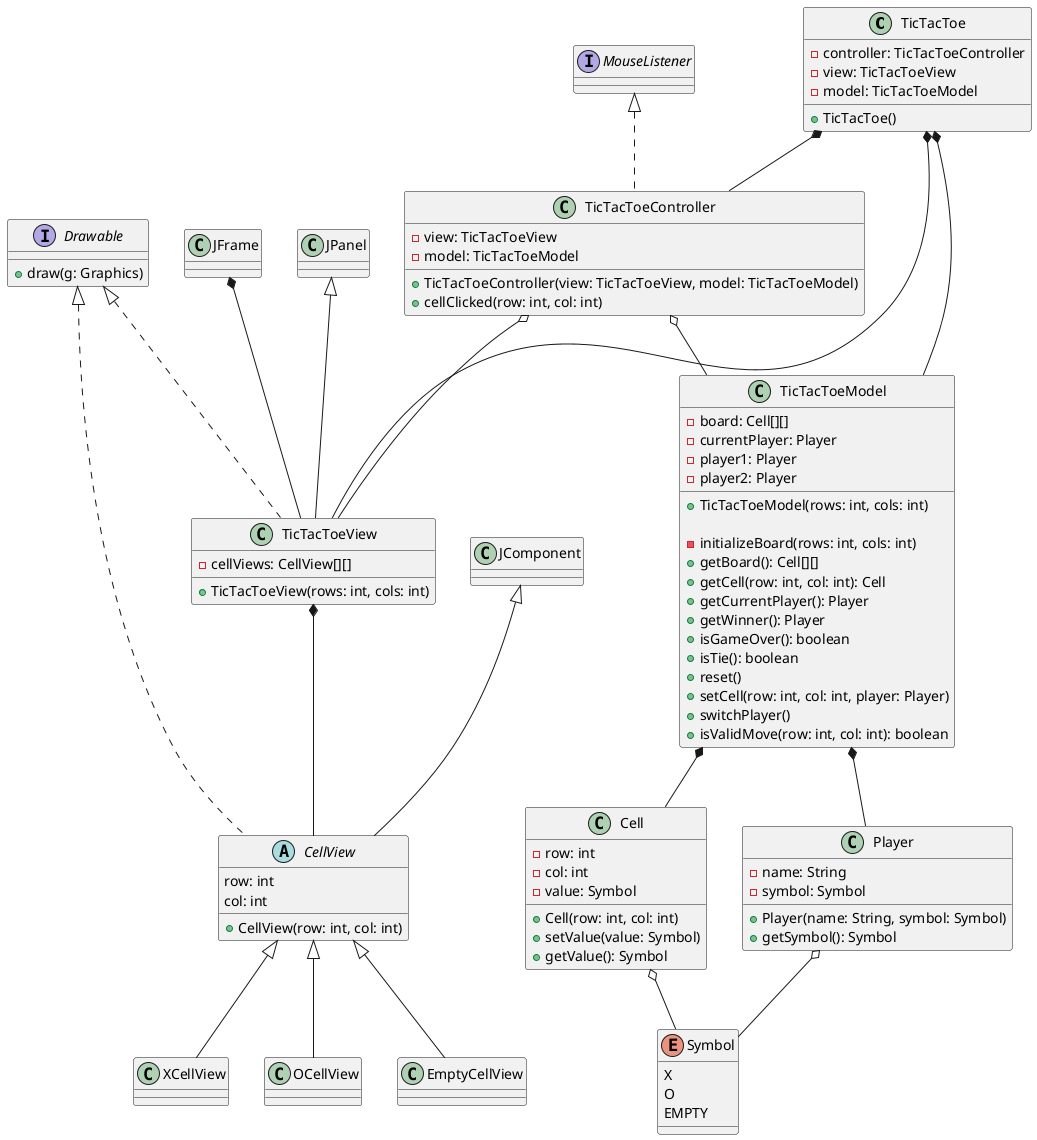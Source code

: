@startuml
'https://plantuml.com/class-diagram
' Tic Tac Toe OOP MVC design

TicTacToe  *-- TicTacToeController
TicTacToe  *-- TicTacToeView
TicTacToe  *-- TicTacToeModel

TicTacToeController o-- TicTacToeView
TicTacToeController o-- TicTacToeModel

TicTacToeView *-- CellView
JFrame *-- TicTacToeView
Player o-- Symbol
Cell o-- Symbol
TicTacToeModel *-- Cell
TicTacToeModel *-- Player

class TicTacToe {
    - controller: TicTacToeController
    - view: TicTacToeView
    - model: TicTacToeModel

    + TicTacToe()
}

' MVC


' Models

enum Symbol {
    X
    O
    EMPTY
}

class Cell {
    - row: int
    - col: int
    - value: Symbol

    + Cell(row: int, col: int)
    + setValue(value: Symbol)
    + getValue(): Symbol
}

class Player {
    - name: String
    - symbol: Symbol

    + Player(name: String, symbol: Symbol)
    + getSymbol(): Symbol
}

class TicTacToeModel {
    - board: Cell[][]
    - currentPlayer: Player
    - player1: Player
    - player2: Player

    + TicTacToeModel(rows: int, cols: int)

    - initializeBoard(rows: int, cols: int)
    + getBoard(): Cell[][]
    + getCell(row: int, col: int): Cell
    + getCurrentPlayer(): Player
    + getWinner(): Player
    + isGameOver(): boolean
    + isTie(): boolean
    + reset()
    + setCell(row: int, col: int, player: Player)
    + switchPlayer()
    + isValidMove(row: int, col: int): boolean
}

' Views
class TicTacToeView extends JPanel implements Drawable {
    - cellViews: CellView[][]

    + TicTacToeView(rows: int, cols: int)
}

interface Drawable {
    + draw(g: Graphics)
}

class XCellView extends CellView {}
class OCellView extends CellView {}
class EmptyCellView extends CellView {}

abstract class CellView extends JComponent implements Drawable {
    row: int
    col: int
    + CellView(row: int, col: int)
}

' Controllers

class TicTacToeController implements MouseListener {
    - view: TicTacToeView
    - model: TicTacToeModel

    + TicTacToeController(view: TicTacToeView, model: TicTacToeModel)
    + cellClicked(row: int, col: int)
}

@enduml